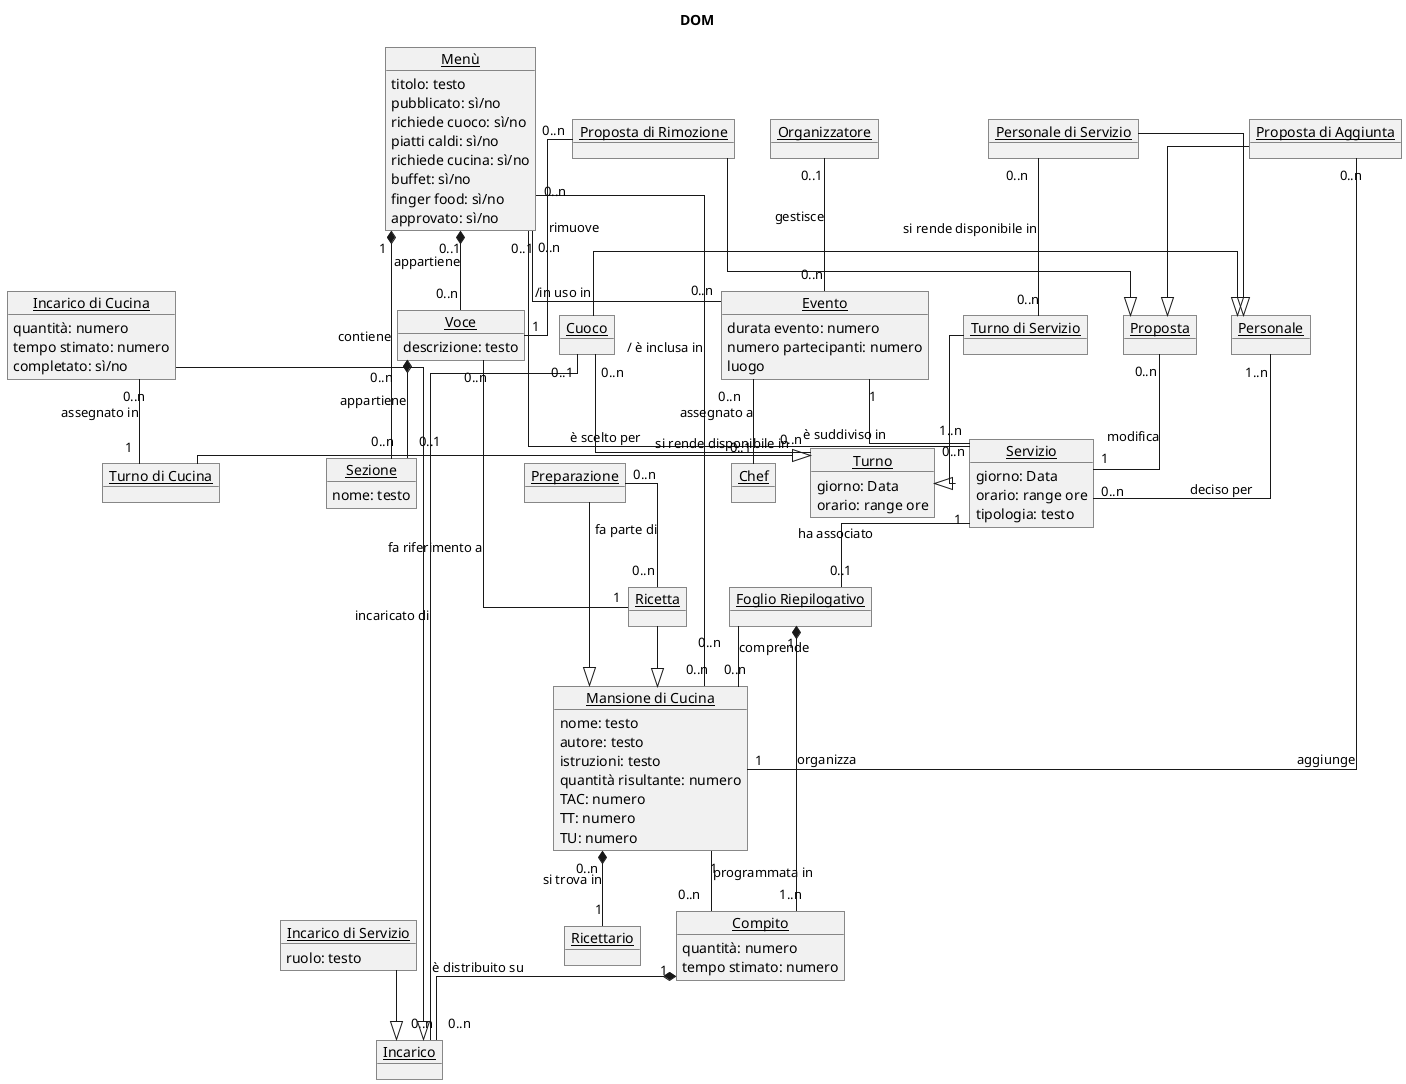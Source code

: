 @startuml
skinparam Style strictuml
skinparam classAttributeIconSize 0
skinparam linetype polyline
skinparam linetype ortho

title DOM


object Sezione{
    nome: testo
}
object Menù{
    titolo: testo
    pubblicato: sì/no
    richiede cuoco: sì/no
    piatti caldi: sì/no
    richiede cucina: sì/no
    buffet: sì/no
    finger food: sì/no
    approvato: sì/no
}
object Voce{
    descrizione: testo
}
object Ricetta
object Preparazione
object "Mansione di Cucina" as Mansione{
    nome: testo
    autore: testo
    istruzioni: testo
    quantità risultante: numero
    TAC: numero
    TT: numero
    TU: numero
}
object Evento{
    durata evento: numero
    numero partecipanti: numero
    luogo
}
object Servizio{
    giorno: Data
    orario: range ore
    tipologia: testo
}
object "Foglio Riepilogativo" as Foglio
object Ricettario
object Chef
object Compito{
    quantità: numero
    tempo stimato: numero
}
object Incarico
object "Incarico di Cucina" as IncaricoCucina{
    quantità: numero
    tempo stimato: numero
    completato: sì/no
}
object "Incarico di Servizio" as IncaricoServizio{
    ruolo: testo
}

object "Turno di Cucina" as TurnoCucina
object "Turno di Servizio" as TurnoServizio
object Turno{
    giorno: Data
    orario: range ore
}
object Cuoco
object "Personale di Servizio" as PersonaleServizio
object Personale
object Organizzatore
object Proposta
object "Proposta di Aggiunta" as PropostaAggiunta
object "Proposta di Rimozione" as PropostaRimozione


Menù "1" *-- "0..n" Sezione: contiene
Menù "0..1" *-- "0..n" Voce: appartiene
Menù "0..1" - "0..n" Servizio: è scelto per
Menù "0..n" -- "0..n" Evento: /in uso in
Mansione "1" -- "0..n" Compito : programmata in
Mansione "0..n" -- "0..n" Menù : / è inclusa in
Mansione "0..n" *-- "1" Ricettario: si trova in
Voce "0..n" -- "1" Ricetta: fa riferimento a
Voce "0..n" *-- "0..1" Sezione: appartiene
Preparazione "0..n" -- "0..n" Ricetta: fa parte di
Preparazione --|> Mansione
Ricetta --|> Mansione
PropostaAggiunta --|> Proposta
PropostaRimozione --|> Proposta
PropostaAggiunta "0..n" -- "1" Mansione: aggiunge
PropostaRimozione "0..n" -- "1" Voce: rimuove
Proposta "0..n" -- "1" Servizio: modifica
Evento "1" -- "1..n" Servizio: è suddiviso in
Evento "0..n" -- "0..1" Chef: assegnato a
Servizio "1" -- "0..1" Foglio: ha associato
Foglio "1" *-- "1..n" Compito: organizza
Foglio "0..n" -- "0..n" Mansione: comprende
Compito "1" *-- "0..n" Incarico: è distribuito su
IncaricoCucina "0..n" -- "1" TurnoCucina: assegnato in
Cuoco "0..1" -- "0..n" Incarico: incaricato di
Cuoco "0..n" -- "0..n" Turno: si rende disponibile in
IncaricoCucina --|> Incarico
IncaricoServizio --|> Incarico
PersonaleServizio "0..n" -- "0..n" TurnoServizio: si rende disponibile in
TurnoServizio -|> Turno
TurnoCucina -|> Turno
Cuoco -|> Personale
PersonaleServizio --|> Personale
Personale "1..n" -- "0..n" Servizio: deciso per
Organizzatore "0..1" -- "0..n" Evento: gestisce



@enduml
